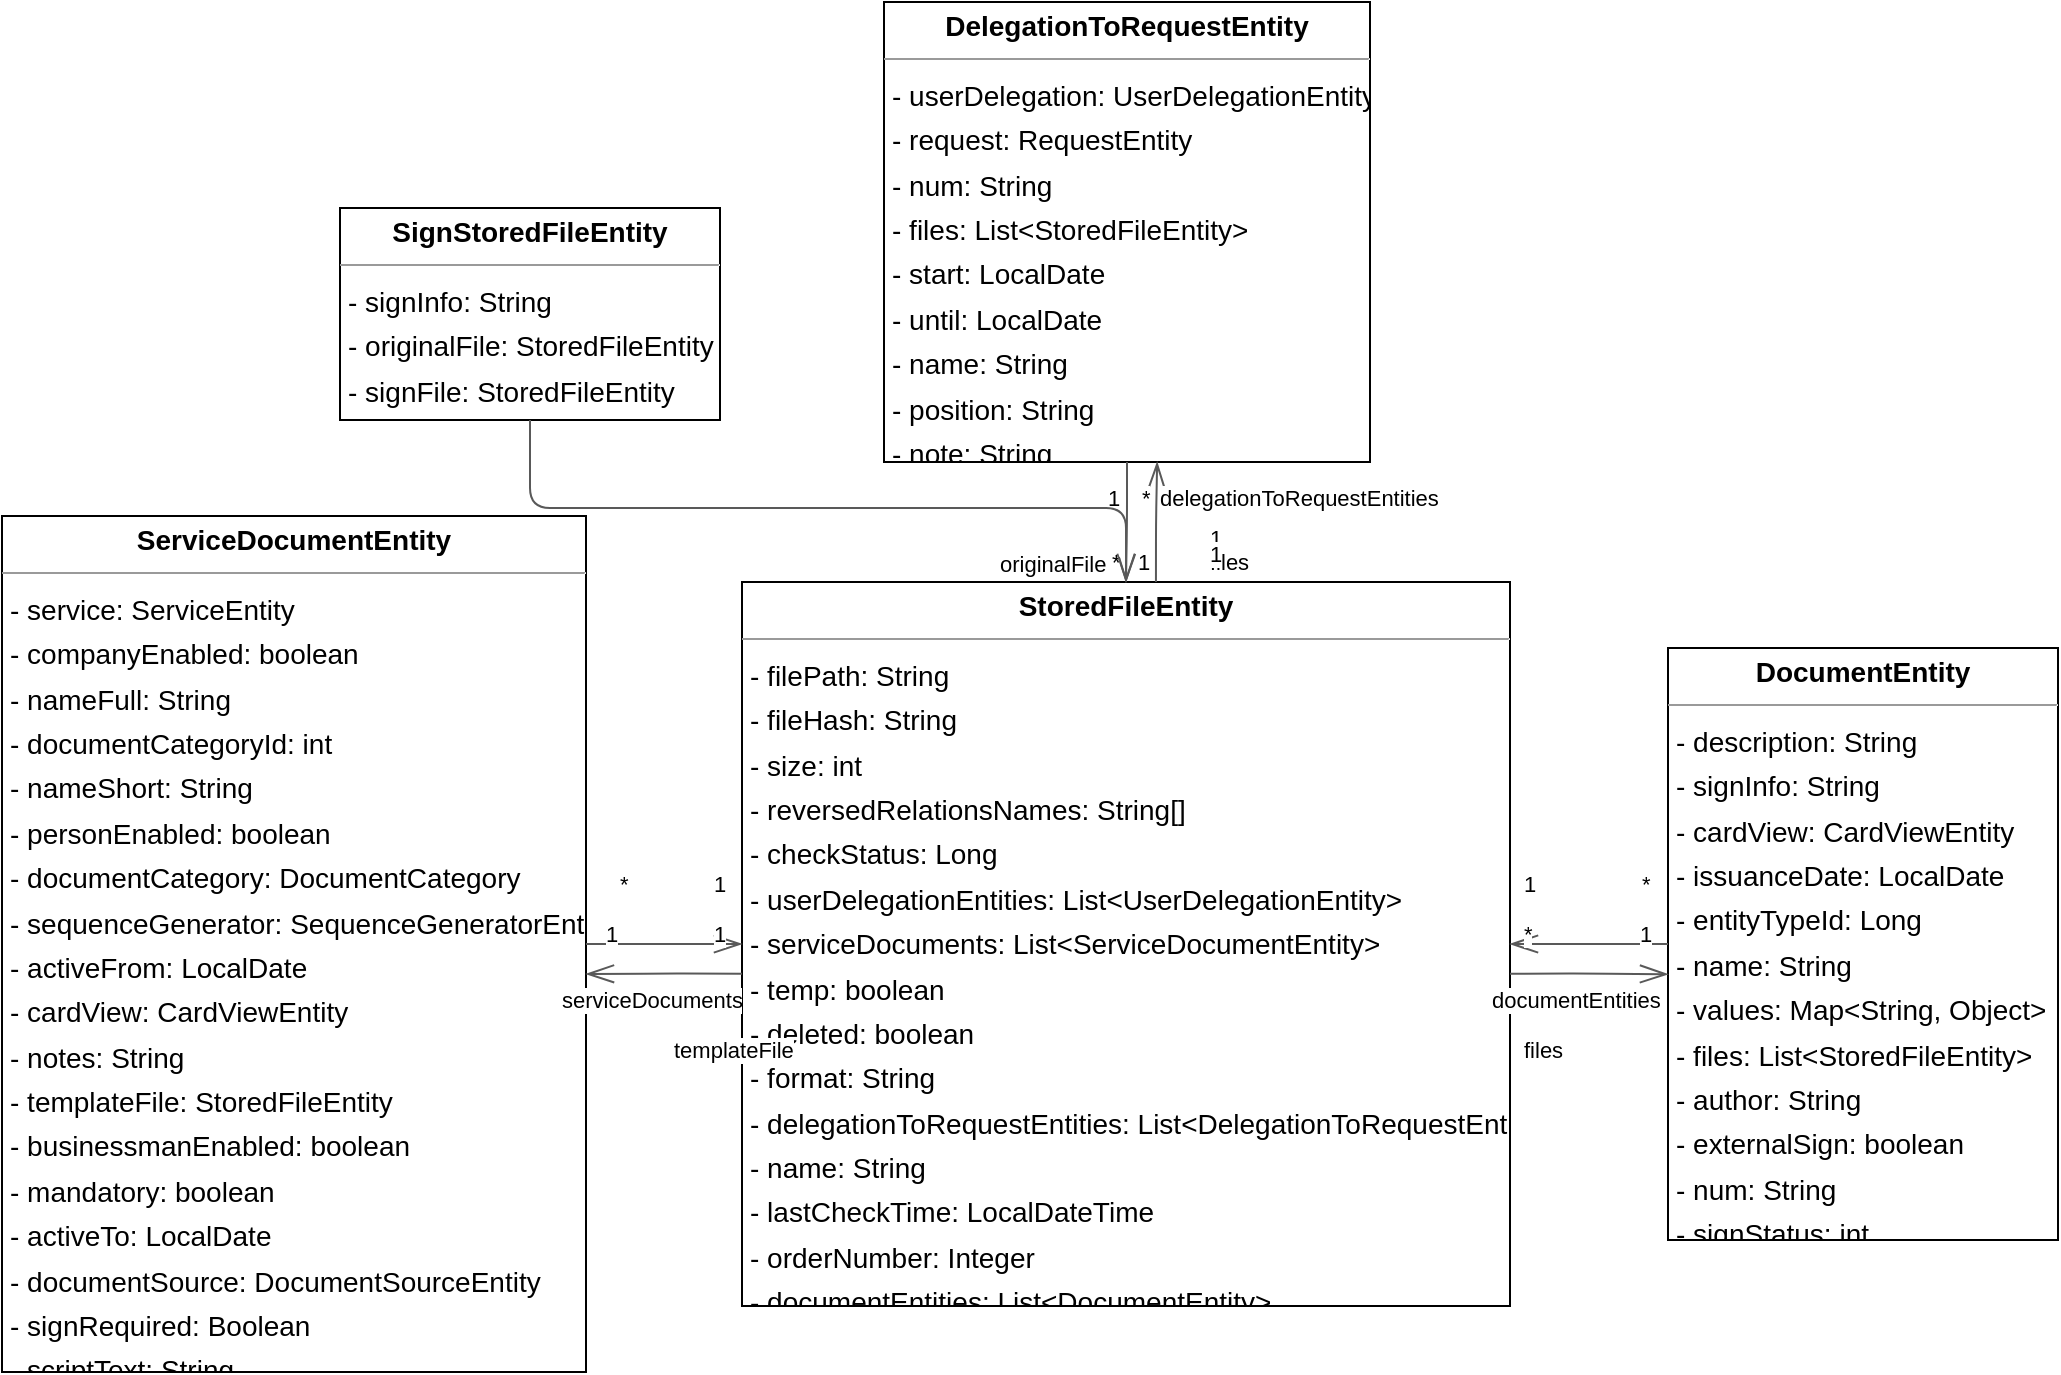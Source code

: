 <mxGraphModel dx="0" dy="0" grid="1" gridSize="10" guides="1" tooltips="1" connect="1" arrows="1" fold="1" page="0" pageScale="1" background="none" math="0" shadow="0">
  <root>
    <mxCell id="0" />
    <mxCell id="1" parent="0" />
    <mxCell id="node1" parent="1" vertex="1" value="&lt;p style=&quot;margin:0px;margin-top:4px;text-align:center;&quot;&gt;&lt;b&gt;DelegationToRequestEntity&lt;/b&gt;&lt;/p&gt;&lt;hr size=&quot;1&quot;/&gt;&lt;p style=&quot;margin:0 0 0 4px;line-height:1.6;&quot;&gt;- userDelegation: UserDelegationEntity&lt;br/&gt;- request: RequestEntity&lt;br/&gt;- num: String&lt;br/&gt;- files: List&amp;lt;StoredFileEntity&amp;gt;&lt;br/&gt;- start: LocalDate&lt;br/&gt;- until: LocalDate&lt;br/&gt;- name: String&lt;br/&gt;- position: String&lt;br/&gt;- note: String&lt;/p&gt;" style="verticalAlign=top;align=left;overflow=fill;fontSize=14;fontFamily=Helvetica;html=1;rounded=0;shadow=0;comic=0;labelBackgroundColor=none;strokeWidth=1;">
      <mxGeometry x="240" y="-544" width="243" height="230" as="geometry" />
    </mxCell>
    <mxCell id="node3" parent="1" vertex="1" value="&lt;p style=&quot;margin:0px;margin-top:4px;text-align:center;&quot;&gt;&lt;b&gt;DocumentEntity&lt;/b&gt;&lt;/p&gt;&lt;hr size=&quot;1&quot;/&gt;&lt;p style=&quot;margin:0 0 0 4px;line-height:1.6;&quot;&gt;- description: String&lt;br/&gt;- signInfo: String&lt;br/&gt;- cardView: CardViewEntity&lt;br/&gt;- issuanceDate: LocalDate&lt;br/&gt;- entityTypeId: Long&lt;br/&gt;- name: String&lt;br/&gt;- values: Map&amp;lt;String, Object&amp;gt;&lt;br/&gt;- files: List&amp;lt;StoredFileEntity&amp;gt;&lt;br/&gt;- author: String&lt;br/&gt;- externalSign: boolean&lt;br/&gt;- num: String&lt;br/&gt;- signStatus: int&lt;/p&gt;" style="verticalAlign=top;align=left;overflow=fill;fontSize=14;fontFamily=Helvetica;html=1;rounded=0;shadow=0;comic=0;labelBackgroundColor=none;strokeWidth=1;">
      <mxGeometry x="632" y="-221" width="195" height="296" as="geometry" />
    </mxCell>
    <mxCell id="node2" parent="1" vertex="1" value="&lt;p style=&quot;margin:0px;margin-top:4px;text-align:center;&quot;&gt;&lt;b&gt;ServiceDocumentEntity&lt;/b&gt;&lt;/p&gt;&lt;hr size=&quot;1&quot;/&gt;&lt;p style=&quot;margin:0 0 0 4px;line-height:1.6;&quot;&gt;- service: ServiceEntity&lt;br/&gt;- companyEnabled: boolean&lt;br/&gt;- nameFull: String&lt;br/&gt;- documentCategoryId: int&lt;br/&gt;- nameShort: String&lt;br/&gt;- personEnabled: boolean&lt;br/&gt;- documentCategory: DocumentCategory&lt;br/&gt;- sequenceGenerator: SequenceGeneratorEntity&lt;br/&gt;- activeFrom: LocalDate&lt;br/&gt;- cardView: CardViewEntity&lt;br/&gt;- notes: String&lt;br/&gt;- templateFile: StoredFileEntity&lt;br/&gt;- businessmanEnabled: boolean&lt;br/&gt;- mandatory: boolean&lt;br/&gt;- activeTo: LocalDate&lt;br/&gt;- documentSource: DocumentSourceEntity&lt;br/&gt;- signRequired: Boolean&lt;br/&gt;- scriptText: String&lt;/p&gt;" style="verticalAlign=top;align=left;overflow=fill;fontSize=14;fontFamily=Helvetica;html=1;rounded=0;shadow=0;comic=0;labelBackgroundColor=none;strokeWidth=1;">
      <mxGeometry x="-201" y="-287" width="292" height="428" as="geometry" />
    </mxCell>
    <mxCell id="node4" parent="1" vertex="1" value="&lt;p style=&quot;margin:0px;margin-top:4px;text-align:center;&quot;&gt;&lt;b&gt;SignStoredFileEntity&lt;/b&gt;&lt;/p&gt;&lt;hr size=&quot;1&quot;/&gt;&lt;p style=&quot;margin:0 0 0 4px;line-height:1.6;&quot;&gt;- signInfo: String&lt;br/&gt;- originalFile: StoredFileEntity&lt;br/&gt;- signFile: StoredFileEntity&lt;/p&gt;" style="verticalAlign=top;align=left;overflow=fill;fontSize=14;fontFamily=Helvetica;html=1;rounded=0;shadow=0;comic=0;labelBackgroundColor=none;strokeWidth=1;">
      <mxGeometry x="-32" y="-441" width="190" height="106" as="geometry" />
    </mxCell>
    <mxCell id="node0" parent="1" vertex="1" value="&lt;p style=&quot;margin:0px;margin-top:4px;text-align:center;&quot;&gt;&lt;b&gt;StoredFileEntity&lt;/b&gt;&lt;/p&gt;&lt;hr size=&quot;1&quot;/&gt;&lt;p style=&quot;margin:0 0 0 4px;line-height:1.6;&quot;&gt;- filePath: String&lt;br/&gt;- fileHash: String&lt;br/&gt;- size: int&lt;br/&gt;- reversedRelationsNames: String[]&lt;br/&gt;- checkStatus: Long&lt;br/&gt;- userDelegationEntities: List&amp;lt;UserDelegationEntity&amp;gt;&lt;br/&gt;- serviceDocuments: List&amp;lt;ServiceDocumentEntity&amp;gt;&lt;br/&gt;- temp: boolean&lt;br/&gt;- deleted: boolean&lt;br/&gt;- format: String&lt;br/&gt;- delegationToRequestEntities: List&amp;lt;DelegationToRequestEntity&amp;gt;&lt;br/&gt;- name: String&lt;br/&gt;- lastCheckTime: LocalDateTime&lt;br/&gt;- orderNumber: Integer&lt;br/&gt;- documentEntities: List&amp;lt;DocumentEntity&amp;gt;&lt;/p&gt;" style="verticalAlign=top;align=left;overflow=fill;fontSize=14;fontFamily=Helvetica;html=1;rounded=0;shadow=0;comic=0;labelBackgroundColor=none;strokeWidth=1;">
      <mxGeometry x="169" y="-254" width="384" height="362" as="geometry" />
    </mxCell>
    <mxCell id="edge1" edge="1" value="" parent="1" source="node1" target="node0" style="html=1;rounded=1;edgeStyle=orthogonalEdgeStyle;dashed=0;startArrow=diamondThinstartSize=12;endArrow=openThin;endSize=12;strokeColor=#595959;exitX=0.500;exitY=1.000;exitDx=0;exitDy=0;entryX=0.500;entryY=0.000;entryDx=0;entryDy=0;">
      <mxGeometry width="50" height="50" relative="1" as="geometry">
        <Array as="points" />
      </mxGeometry>
    </mxCell>
    <mxCell id="label6" parent="edge1" vertex="1" connectable="0" value="1" style="edgeLabel;resizable=0;html=1;align=left;verticalAlign=top;strokeColor=default;">
      <mxGeometry x="350" y="-309" as="geometry" />
    </mxCell>
    <mxCell id="label10" parent="edge1" vertex="1" connectable="0" value="*" style="edgeLabel;resizable=0;html=1;align=left;verticalAlign=top;strokeColor=default;">
      <mxGeometry x="352" y="-277" as="geometry" />
    </mxCell>
    <mxCell id="label11" parent="edge1" vertex="1" connectable="0" value="files" style="edgeLabel;resizable=0;html=1;align=left;verticalAlign=top;strokeColor=default;">
      <mxGeometry x="401" y="-277" as="geometry" />
    </mxCell>
    <mxCell id="edge5" edge="1" value="" parent="1" source="node3" target="node0" style="html=1;rounded=1;edgeStyle=orthogonalEdgeStyle;dashed=0;startArrow=diamondThinstartSize=12;endArrow=openThin;endSize=12;strokeColor=#595959;exitX=0.000;exitY=0.500;exitDx=0;exitDy=0;entryX=1.000;entryY=0.500;entryDx=0;entryDy=0;">
      <mxGeometry width="50" height="50" relative="1" as="geometry">
        <Array as="points" />
      </mxGeometry>
    </mxCell>
    <mxCell id="label30" parent="edge5" vertex="1" connectable="0" value="1" style="edgeLabel;resizable=0;html=1;align=left;verticalAlign=top;strokeColor=default;">
      <mxGeometry x="616" y="-91" as="geometry" />
    </mxCell>
    <mxCell id="label34" parent="edge5" vertex="1" connectable="0" value="*" style="edgeLabel;resizable=0;html=1;align=left;verticalAlign=top;strokeColor=default;">
      <mxGeometry x="558" y="-91" as="geometry" />
    </mxCell>
    <mxCell id="label35" parent="edge5" vertex="1" connectable="0" value="files" style="edgeLabel;resizable=0;html=1;align=left;verticalAlign=top;strokeColor=default;">
      <mxGeometry x="558" y="-33" as="geometry" />
    </mxCell>
    <mxCell id="edge2" edge="1" value="" parent="1" source="node2" target="node0" style="html=1;rounded=1;edgeStyle=orthogonalEdgeStyle;dashed=0;startArrow=diamondThinstartSize=12;endArrow=openThin;endSize=12;strokeColor=#595959;exitX=1.000;exitY=0.500;exitDx=0;exitDy=0;entryX=0.000;entryY=0.500;entryDx=0;entryDy=0;">
      <mxGeometry width="50" height="50" relative="1" as="geometry">
        <Array as="points" />
      </mxGeometry>
    </mxCell>
    <mxCell id="label12" parent="edge2" vertex="1" connectable="0" value="1" style="edgeLabel;resizable=0;html=1;align=left;verticalAlign=top;strokeColor=default;">
      <mxGeometry x="99" y="-91" as="geometry" />
    </mxCell>
    <mxCell id="label16" parent="edge2" vertex="1" connectable="0" value="1" style="edgeLabel;resizable=0;html=1;align=left;verticalAlign=top;strokeColor=default;">
      <mxGeometry x="153" y="-91" as="geometry" />
    </mxCell>
    <mxCell id="label17" parent="edge2" vertex="1" connectable="0" value="templateFile" style="edgeLabel;resizable=0;html=1;align=left;verticalAlign=top;strokeColor=default;">
      <mxGeometry x="133" y="-33" as="geometry" />
    </mxCell>
    <mxCell id="edge6" edge="1" value="" parent="1" source="node4" target="node0" style="html=1;rounded=1;edgeStyle=orthogonalEdgeStyle;dashed=0;startArrow=diamondThinstartSize=12;endArrow=openThin;endSize=12;strokeColor=#595959;exitX=0.500;exitY=1.000;exitDx=0;exitDy=0;entryX=0.500;entryY=0.000;entryDx=0;entryDy=0;">
      <mxGeometry width="50" height="50" relative="1" as="geometry">
        <Array as="points">
          <mxPoint x="63" y="-291" />
          <mxPoint x="361" y="-291" />
        </Array>
      </mxGeometry>
    </mxCell>
    <mxCell id="label36" parent="edge6" vertex="1" connectable="0" value="1" style="edgeLabel;resizable=0;html=1;align=left;verticalAlign=top;strokeColor=default;">
      <mxGeometry x="401" y="-289" as="geometry" />
    </mxCell>
    <mxCell id="label40" parent="edge6" vertex="1" connectable="0" value="1" style="edgeLabel;resizable=0;html=1;align=left;verticalAlign=top;strokeColor=default;">
      <mxGeometry x="401" y="-281" as="geometry" />
    </mxCell>
    <mxCell id="label41" parent="edge6" vertex="1" connectable="0" value="originalFile" style="edgeLabel;resizable=0;html=1;align=left;verticalAlign=top;strokeColor=default;">
      <mxGeometry x="296" y="-276" as="geometry" />
    </mxCell>
    <mxCell id="edge0" edge="1" value="" parent="1" source="node0" target="node1" style="html=1;rounded=1;edgeStyle=orthogonalEdgeStyle;dashed=0;startArrow=diamondThinstartSize=12;endArrow=openThin;endSize=12;strokeColor=#595959;exitX=0.539;exitY=0.000;exitDx=0;exitDy=0;entryX=0.562;entryY=1.000;entryDx=0;entryDy=0;">
      <mxGeometry width="50" height="50" relative="1" as="geometry">
        <Array as="points" />
      </mxGeometry>
    </mxCell>
    <mxCell id="label0" parent="edge0" vertex="1" connectable="0" value="1" style="edgeLabel;resizable=0;html=1;align=left;verticalAlign=top;strokeColor=default;">
      <mxGeometry x="365" y="-277" as="geometry" />
    </mxCell>
    <mxCell id="label4" parent="edge0" vertex="1" connectable="0" value="*" style="edgeLabel;resizable=0;html=1;align=left;verticalAlign=top;strokeColor=default;">
      <mxGeometry x="367" y="-309" as="geometry" />
    </mxCell>
    <mxCell id="label5" parent="edge0" vertex="1" connectable="0" value="delegationToRequestEntities" style="edgeLabel;resizable=0;html=1;align=left;verticalAlign=top;strokeColor=default;">
      <mxGeometry x="376" y="-309" as="geometry" />
    </mxCell>
    <mxCell id="edge4" edge="1" value="" parent="1" source="node0" target="node3" style="html=1;rounded=1;edgeStyle=orthogonalEdgeStyle;dashed=0;startArrow=diamondThinstartSize=12;endArrow=openThin;endSize=12;strokeColor=#595959;exitX=1.000;exitY=0.541;exitDx=0;exitDy=0;entryX=0.000;entryY=0.551;entryDx=0;entryDy=0;">
      <mxGeometry width="50" height="50" relative="1" as="geometry">
        <Array as="points" />
      </mxGeometry>
    </mxCell>
    <mxCell id="label24" parent="edge4" vertex="1" connectable="0" value="1" style="edgeLabel;resizable=0;html=1;align=left;verticalAlign=top;strokeColor=default;">
      <mxGeometry x="558" y="-116" as="geometry" />
    </mxCell>
    <mxCell id="label28" parent="edge4" vertex="1" connectable="0" value="*" style="edgeLabel;resizable=0;html=1;align=left;verticalAlign=top;strokeColor=default;">
      <mxGeometry x="617" y="-116" as="geometry" />
    </mxCell>
    <mxCell id="label29" parent="edge4" vertex="1" connectable="0" value="documentEntities" style="edgeLabel;resizable=0;html=1;align=left;verticalAlign=top;strokeColor=default;">
      <mxGeometry x="542" y="-58" as="geometry" />
    </mxCell>
    <mxCell id="edge3" edge="1" value="" parent="1" source="node0" target="node2" style="html=1;rounded=1;edgeStyle=orthogonalEdgeStyle;dashed=0;startArrow=diamondThinstartSize=12;endArrow=openThin;endSize=12;strokeColor=#595959;exitX=0.000;exitY=0.541;exitDx=0;exitDy=0;entryX=1.000;entryY=0.535;entryDx=0;entryDy=0;">
      <mxGeometry width="50" height="50" relative="1" as="geometry">
        <Array as="points" />
      </mxGeometry>
    </mxCell>
    <mxCell id="label18" parent="edge3" vertex="1" connectable="0" value="1" style="edgeLabel;resizable=0;html=1;align=left;verticalAlign=top;strokeColor=default;">
      <mxGeometry x="153" y="-116" as="geometry" />
    </mxCell>
    <mxCell id="label22" parent="edge3" vertex="1" connectable="0" value="*" style="edgeLabel;resizable=0;html=1;align=left;verticalAlign=top;strokeColor=default;">
      <mxGeometry x="106" y="-116" as="geometry" />
    </mxCell>
    <mxCell id="label23" parent="edge3" vertex="1" connectable="0" value="serviceDocuments" style="edgeLabel;resizable=0;html=1;align=left;verticalAlign=top;strokeColor=default;">
      <mxGeometry x="77" y="-58" as="geometry" />
    </mxCell>
  </root>
</mxGraphModel>